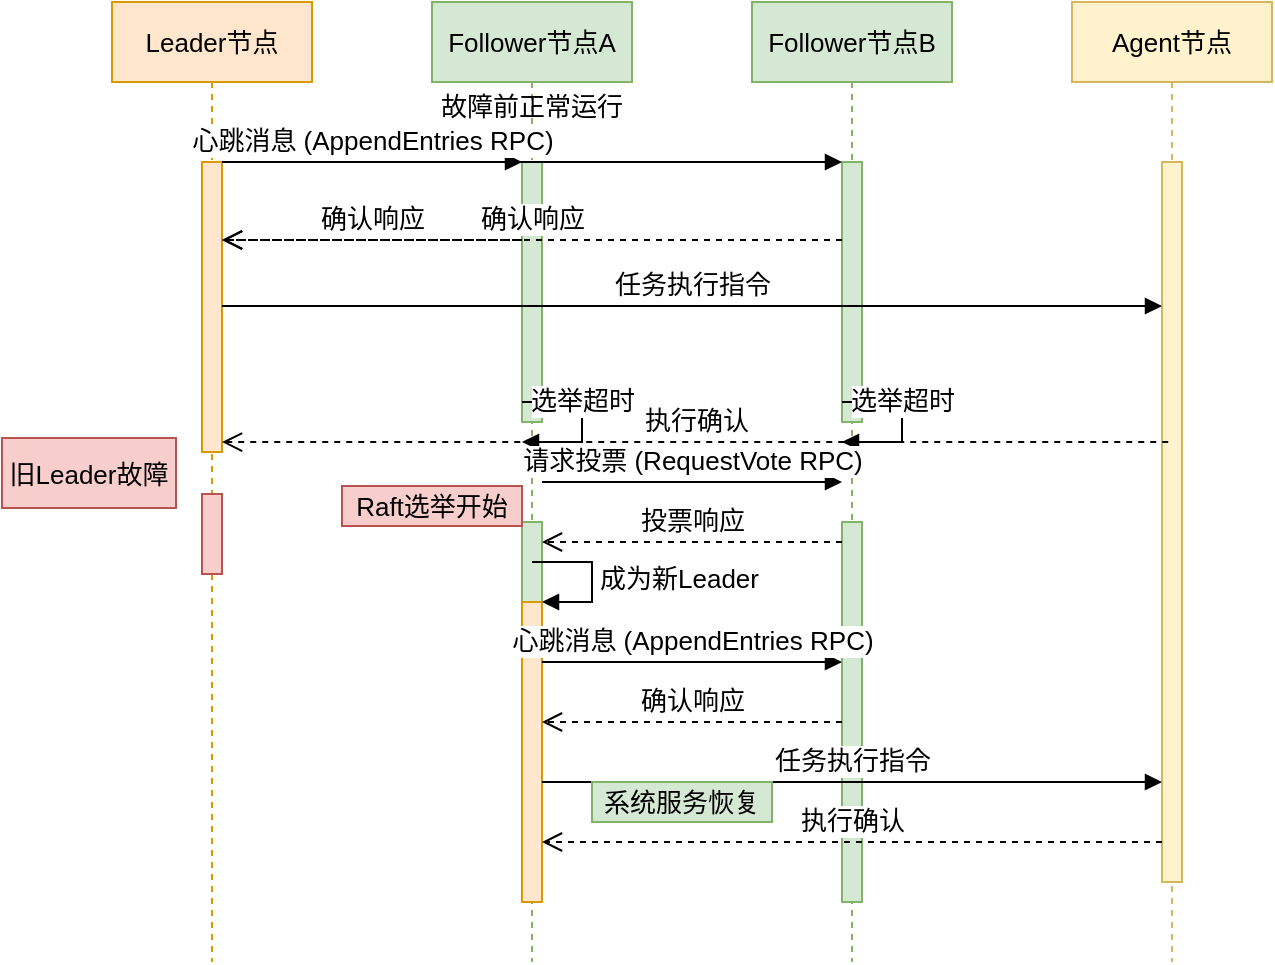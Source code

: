 <mxfile version="27.0.6">
  <diagram name="第 1 页" id="Cr-txBN3S6SdyiGqwNR8">
    <mxGraphModel dx="645" dy="-562" grid="0" gridSize="10" guides="1" tooltips="1" connect="1" arrows="1" fold="1" page="0" pageScale="1" pageWidth="850" pageHeight="1100" math="0" shadow="0">
      <root>
        <mxCell id="0" />
        <mxCell id="1" parent="0" />
        <mxCell id="ulAN-NUVDgdVOlcWsPgG-79" value="Leader节点" style="shape=umlLifeline;perimeter=lifelinePerimeter;whiteSpace=wrap;html=1;container=1;collapsible=0;recursiveResize=0;outlineConnect=0;fillColor=#ffe6cc;strokeColor=#d79b00;fontSize=13;" vertex="1" parent="1">
          <mxGeometry x="541" y="1283" width="100" height="480" as="geometry" />
        </mxCell>
        <mxCell id="ulAN-NUVDgdVOlcWsPgG-80" value="" style="html=1;points=[];perimeter=orthogonalPerimeter;fillColor=#ffe6cc;strokeColor=#d79b00;fontSize=13;" vertex="1" parent="ulAN-NUVDgdVOlcWsPgG-79">
          <mxGeometry x="45" y="80" width="10" height="145" as="geometry" />
        </mxCell>
        <mxCell id="ulAN-NUVDgdVOlcWsPgG-81" value="" style="html=1;points=[];perimeter=orthogonalPerimeter;fillColor=#f8cecc;strokeColor=#b85450;fontSize=13;" vertex="1" parent="ulAN-NUVDgdVOlcWsPgG-79">
          <mxGeometry x="45" y="246" width="10" height="40" as="geometry" />
        </mxCell>
        <mxCell id="ulAN-NUVDgdVOlcWsPgG-107" value="旧Leader故障" style="text;html=1;strokeColor=#b85450;fillColor=#f8cecc;align=center;verticalAlign=middle;whiteSpace=wrap;rounded=0;fontSize=13;" vertex="1" parent="ulAN-NUVDgdVOlcWsPgG-79">
          <mxGeometry x="-55" y="218" width="87" height="35" as="geometry" />
        </mxCell>
        <mxCell id="ulAN-NUVDgdVOlcWsPgG-83" value="Follower节点A" style="shape=umlLifeline;perimeter=lifelinePerimeter;whiteSpace=wrap;html=1;container=1;collapsible=0;recursiveResize=0;outlineConnect=0;fillColor=#d5e8d4;strokeColor=#82b366;fontSize=13;" vertex="1" parent="1">
          <mxGeometry x="701" y="1283" width="100" height="480" as="geometry" />
        </mxCell>
        <mxCell id="ulAN-NUVDgdVOlcWsPgG-84" value="" style="html=1;points=[];perimeter=orthogonalPerimeter;fillColor=#d5e8d4;strokeColor=#82b366;fontSize=13;" vertex="1" parent="ulAN-NUVDgdVOlcWsPgG-83">
          <mxGeometry x="45" y="80" width="10" height="130" as="geometry" />
        </mxCell>
        <mxCell id="ulAN-NUVDgdVOlcWsPgG-85" value="" style="html=1;points=[];perimeter=orthogonalPerimeter;fillColor=#d5e8d4;strokeColor=#82b366;fontSize=13;" vertex="1" parent="ulAN-NUVDgdVOlcWsPgG-83">
          <mxGeometry x="45" y="260" width="10" height="190" as="geometry" />
        </mxCell>
        <mxCell id="ulAN-NUVDgdVOlcWsPgG-108" value="Raft选举开始" style="text;html=1;strokeColor=#b85450;fillColor=#f8cecc;align=center;verticalAlign=middle;whiteSpace=wrap;rounded=0;fontSize=13;" vertex="1" parent="ulAN-NUVDgdVOlcWsPgG-83">
          <mxGeometry x="-45" y="242" width="90" height="20" as="geometry" />
        </mxCell>
        <mxCell id="ulAN-NUVDgdVOlcWsPgG-110" value="故障前正常运行" style="text;html=1;strokeColor=none;fillColor=none;align=center;verticalAlign=middle;whiteSpace=wrap;rounded=0;fontSize=13;" vertex="1" parent="ulAN-NUVDgdVOlcWsPgG-83">
          <mxGeometry y="42" width="100" height="20" as="geometry" />
        </mxCell>
        <mxCell id="ulAN-NUVDgdVOlcWsPgG-86" value="Follower节点B" style="shape=umlLifeline;perimeter=lifelinePerimeter;whiteSpace=wrap;html=1;container=1;collapsible=0;recursiveResize=0;outlineConnect=0;fillColor=#d5e8d4;strokeColor=#82b366;fontSize=13;" vertex="1" parent="1">
          <mxGeometry x="861" y="1283" width="100" height="480" as="geometry" />
        </mxCell>
        <mxCell id="ulAN-NUVDgdVOlcWsPgG-87" value="" style="html=1;points=[];perimeter=orthogonalPerimeter;fillColor=#d5e8d4;strokeColor=#82b366;fontSize=13;" vertex="1" parent="ulAN-NUVDgdVOlcWsPgG-86">
          <mxGeometry x="45" y="80" width="10" height="130" as="geometry" />
        </mxCell>
        <mxCell id="ulAN-NUVDgdVOlcWsPgG-88" value="" style="html=1;points=[];perimeter=orthogonalPerimeter;fillColor=#d5e8d4;strokeColor=#82b366;fontSize=13;" vertex="1" parent="ulAN-NUVDgdVOlcWsPgG-86">
          <mxGeometry x="45" y="260" width="10" height="190" as="geometry" />
        </mxCell>
        <mxCell id="ulAN-NUVDgdVOlcWsPgG-89" value="Agent节点" style="shape=umlLifeline;perimeter=lifelinePerimeter;whiteSpace=wrap;html=1;container=1;collapsible=0;recursiveResize=0;outlineConnect=0;fillColor=#fff2cc;strokeColor=#d6b656;fontSize=13;" vertex="1" parent="1">
          <mxGeometry x="1021" y="1283" width="100" height="480" as="geometry" />
        </mxCell>
        <mxCell id="ulAN-NUVDgdVOlcWsPgG-90" value="" style="html=1;points=[];perimeter=orthogonalPerimeter;fillColor=#fff2cc;strokeColor=#d6b656;fontSize=13;" vertex="1" parent="ulAN-NUVDgdVOlcWsPgG-89">
          <mxGeometry x="45" y="80" width="10" height="360" as="geometry" />
        </mxCell>
        <mxCell id="ulAN-NUVDgdVOlcWsPgG-91" value="心跳消息 (AppendEntries RPC)" style="html=1;verticalAlign=bottom;endArrow=block;entryX=0;entryY=0;rounded=0;fontSize=13;" edge="1" parent="1" source="ulAN-NUVDgdVOlcWsPgG-80" target="ulAN-NUVDgdVOlcWsPgG-84">
          <mxGeometry relative="1" as="geometry">
            <mxPoint x="671" y="1363" as="sourcePoint" />
          </mxGeometry>
        </mxCell>
        <mxCell id="ulAN-NUVDgdVOlcWsPgG-92" value="确认响应" style="html=1;verticalAlign=bottom;endArrow=open;dashed=1;endSize=8;exitX=0;exitY=0.3;rounded=0;fontSize=13;" edge="1" parent="1" source="ulAN-NUVDgdVOlcWsPgG-84" target="ulAN-NUVDgdVOlcWsPgG-80">
          <mxGeometry relative="1" as="geometry">
            <mxPoint x="671" y="1439" as="targetPoint" />
          </mxGeometry>
        </mxCell>
        <mxCell id="ulAN-NUVDgdVOlcWsPgG-93" value="" style="html=1;verticalAlign=bottom;endArrow=block;entryX=0;entryY=0;rounded=0;fontSize=13;" edge="1" parent="1" source="ulAN-NUVDgdVOlcWsPgG-80" target="ulAN-NUVDgdVOlcWsPgG-87">
          <mxGeometry x="0.736" relative="1" as="geometry">
            <mxPoint x="831" y="1363" as="sourcePoint" />
            <mxPoint as="offset" />
          </mxGeometry>
        </mxCell>
        <mxCell id="ulAN-NUVDgdVOlcWsPgG-94" value="确认响应" style="html=1;verticalAlign=bottom;endArrow=open;dashed=1;endSize=8;exitX=0;exitY=0.3;rounded=0;fontSize=13;" edge="1" parent="1" source="ulAN-NUVDgdVOlcWsPgG-87" target="ulAN-NUVDgdVOlcWsPgG-80">
          <mxGeometry relative="1" as="geometry">
            <mxPoint x="831" y="1439" as="targetPoint" />
          </mxGeometry>
        </mxCell>
        <mxCell id="ulAN-NUVDgdVOlcWsPgG-95" value="任务执行指令" style="html=1;verticalAlign=bottom;endArrow=block;entryX=0;entryY=0.2;rounded=0;fontSize=13;" edge="1" parent="1" source="ulAN-NUVDgdVOlcWsPgG-80" target="ulAN-NUVDgdVOlcWsPgG-90">
          <mxGeometry relative="1" as="geometry">
            <mxPoint x="991" y="1393" as="sourcePoint" />
          </mxGeometry>
        </mxCell>
        <mxCell id="ulAN-NUVDgdVOlcWsPgG-96" value="执行确认" style="html=1;verticalAlign=bottom;endArrow=open;dashed=1;endSize=8;rounded=0;fontSize=13;exitX=0.312;exitY=0.389;exitDx=0;exitDy=0;exitPerimeter=0;" edge="1" parent="1" source="ulAN-NUVDgdVOlcWsPgG-90" target="ulAN-NUVDgdVOlcWsPgG-80">
          <mxGeometry relative="1" as="geometry">
            <mxPoint x="991" y="1469" as="targetPoint" />
            <mxPoint x="1071" y="1508" as="sourcePoint" />
          </mxGeometry>
        </mxCell>
        <mxCell id="ulAN-NUVDgdVOlcWsPgG-97" value="选举超时" style="html=1;verticalAlign=bottom;endArrow=block;rounded=0;fontSize=13;" edge="1" parent="1">
          <mxGeometry width="80" relative="1" as="geometry">
            <mxPoint x="746" y="1483" as="sourcePoint" />
            <mxPoint x="746" y="1503" as="targetPoint" />
            <Array as="points">
              <mxPoint x="776" y="1483" />
              <mxPoint x="776" y="1503" />
            </Array>
          </mxGeometry>
        </mxCell>
        <mxCell id="ulAN-NUVDgdVOlcWsPgG-98" value="选举超时" style="html=1;verticalAlign=bottom;endArrow=block;rounded=0;fontSize=13;" edge="1" parent="1">
          <mxGeometry width="80" relative="1" as="geometry">
            <mxPoint x="906" y="1483" as="sourcePoint" />
            <mxPoint x="906" y="1503" as="targetPoint" />
            <Array as="points">
              <mxPoint x="936" y="1483" />
              <mxPoint x="936" y="1503" />
            </Array>
          </mxGeometry>
        </mxCell>
        <mxCell id="ulAN-NUVDgdVOlcWsPgG-99" value="请求投票 (RequestVote RPC)" style="html=1;verticalAlign=bottom;endArrow=block;rounded=0;fontSize=13;" edge="1" parent="1">
          <mxGeometry relative="1" as="geometry">
            <mxPoint x="756" y="1523" as="sourcePoint" />
            <mxPoint x="906" y="1523" as="targetPoint" />
          </mxGeometry>
        </mxCell>
        <mxCell id="ulAN-NUVDgdVOlcWsPgG-100" value="投票响应" style="html=1;verticalAlign=bottom;endArrow=open;dashed=1;endSize=8;rounded=0;fontSize=13;" edge="1" parent="1">
          <mxGeometry relative="1" as="geometry">
            <mxPoint x="756" y="1553" as="targetPoint" />
            <mxPoint x="906" y="1553" as="sourcePoint" />
          </mxGeometry>
        </mxCell>
        <mxCell id="ulAN-NUVDgdVOlcWsPgG-101" value="" style="html=1;points=[];perimeter=orthogonalPerimeter;fillColor=#ffe6cc;strokeColor=#d79b00;fontSize=13;" vertex="1" parent="1">
          <mxGeometry x="746" y="1583" width="10" height="150" as="geometry" />
        </mxCell>
        <mxCell id="ulAN-NUVDgdVOlcWsPgG-102" value="成为新Leader" style="edgeStyle=orthogonalEdgeStyle;html=1;align=left;spacingLeft=2;endArrow=block;rounded=0;entryX=1;entryY=0;fontSize=13;" edge="1" parent="1" target="ulAN-NUVDgdVOlcWsPgG-101">
          <mxGeometry relative="1" as="geometry">
            <mxPoint x="751" y="1563" as="sourcePoint" />
            <Array as="points">
              <mxPoint x="781" y="1563" />
              <mxPoint x="781" y="1583" />
            </Array>
          </mxGeometry>
        </mxCell>
        <mxCell id="ulAN-NUVDgdVOlcWsPgG-103" value="心跳消息 (AppendEntries RPC)" style="html=1;verticalAlign=bottom;endArrow=block;rounded=0;fontSize=13;" edge="1" parent="1">
          <mxGeometry relative="1" as="geometry">
            <mxPoint x="756" y="1613" as="sourcePoint" />
            <mxPoint x="906" y="1613" as="targetPoint" />
          </mxGeometry>
        </mxCell>
        <mxCell id="ulAN-NUVDgdVOlcWsPgG-104" value="确认响应" style="html=1;verticalAlign=bottom;endArrow=open;dashed=1;endSize=8;rounded=0;fontSize=13;" edge="1" parent="1">
          <mxGeometry relative="1" as="geometry">
            <mxPoint x="756" y="1643" as="targetPoint" />
            <mxPoint x="906" y="1643" as="sourcePoint" />
          </mxGeometry>
        </mxCell>
        <mxCell id="ulAN-NUVDgdVOlcWsPgG-105" value="任务执行指令" style="html=1;verticalAlign=bottom;endArrow=block;rounded=0;fontSize=13;" edge="1" parent="1">
          <mxGeometry relative="1" as="geometry">
            <mxPoint x="756" y="1673" as="sourcePoint" />
            <mxPoint x="1066" y="1673" as="targetPoint" />
          </mxGeometry>
        </mxCell>
        <mxCell id="ulAN-NUVDgdVOlcWsPgG-106" value="执行确认" style="html=1;verticalAlign=bottom;endArrow=open;dashed=1;endSize=8;rounded=0;fontSize=13;" edge="1" parent="1">
          <mxGeometry relative="1" as="geometry">
            <mxPoint x="756" y="1703" as="targetPoint" />
            <mxPoint x="1066" y="1703" as="sourcePoint" />
          </mxGeometry>
        </mxCell>
        <mxCell id="ulAN-NUVDgdVOlcWsPgG-109" value="系统服务恢复" style="text;html=1;strokeColor=#82b366;fillColor=#d5e8d4;align=center;verticalAlign=middle;whiteSpace=wrap;rounded=0;fontSize=13;" vertex="1" parent="1">
          <mxGeometry x="781" y="1673" width="90" height="20" as="geometry" />
        </mxCell>
      </root>
    </mxGraphModel>
  </diagram>
</mxfile>
